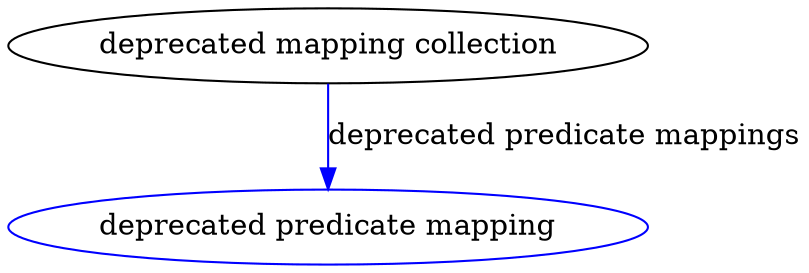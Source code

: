 digraph {
	graph [bb="0,0,380.39,123"];
	node [label="\N"];
	"deprecated mapping collection"	[height=0.5,
		label="deprecated mapping collection",
		pos="153.39,105",
		width=4.2607];
	"deprecated predicate mappings"	[color=blue,
		height=0.5,
		label="deprecated predicate mapping",
		pos="153.39,18",
		width=4.2607];
	"deprecated mapping collection" -> "deprecated predicate mappings"	[color=blue,
		label="deprecated predicate mappings",
		lp="266.89,61.5",
		pos="e,153.39,36.175 153.39,86.799 153.39,75.163 153.39,59.548 153.39,46.237",
		style=solid];
}
